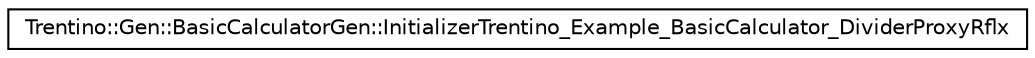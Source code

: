 digraph G
{
  edge [fontname="Helvetica",fontsize="10",labelfontname="Helvetica",labelfontsize="10"];
  node [fontname="Helvetica",fontsize="10",shape=record];
  rankdir="LR";
  Node1 [label="Trentino::Gen::BasicCalculatorGen::InitializerTrentino_Example_BasicCalculator_DividerProxyRflx",height=0.2,width=0.4,color="black", fillcolor="white", style="filled",URL="$class_trentino_1_1_gen_1_1_basic_calculator_gen_1_1_initializer_trentino___example___basic_calculator___divider_proxy_rflx.html",tooltip="based on implementation.cpp/class (including the parsing of namespaces in the header) most parts are ..."];
}

